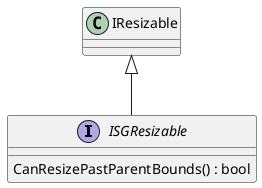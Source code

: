 @startuml
interface ISGResizable {
    CanResizePastParentBounds() : bool
}
IResizable <|-- ISGResizable
@enduml

